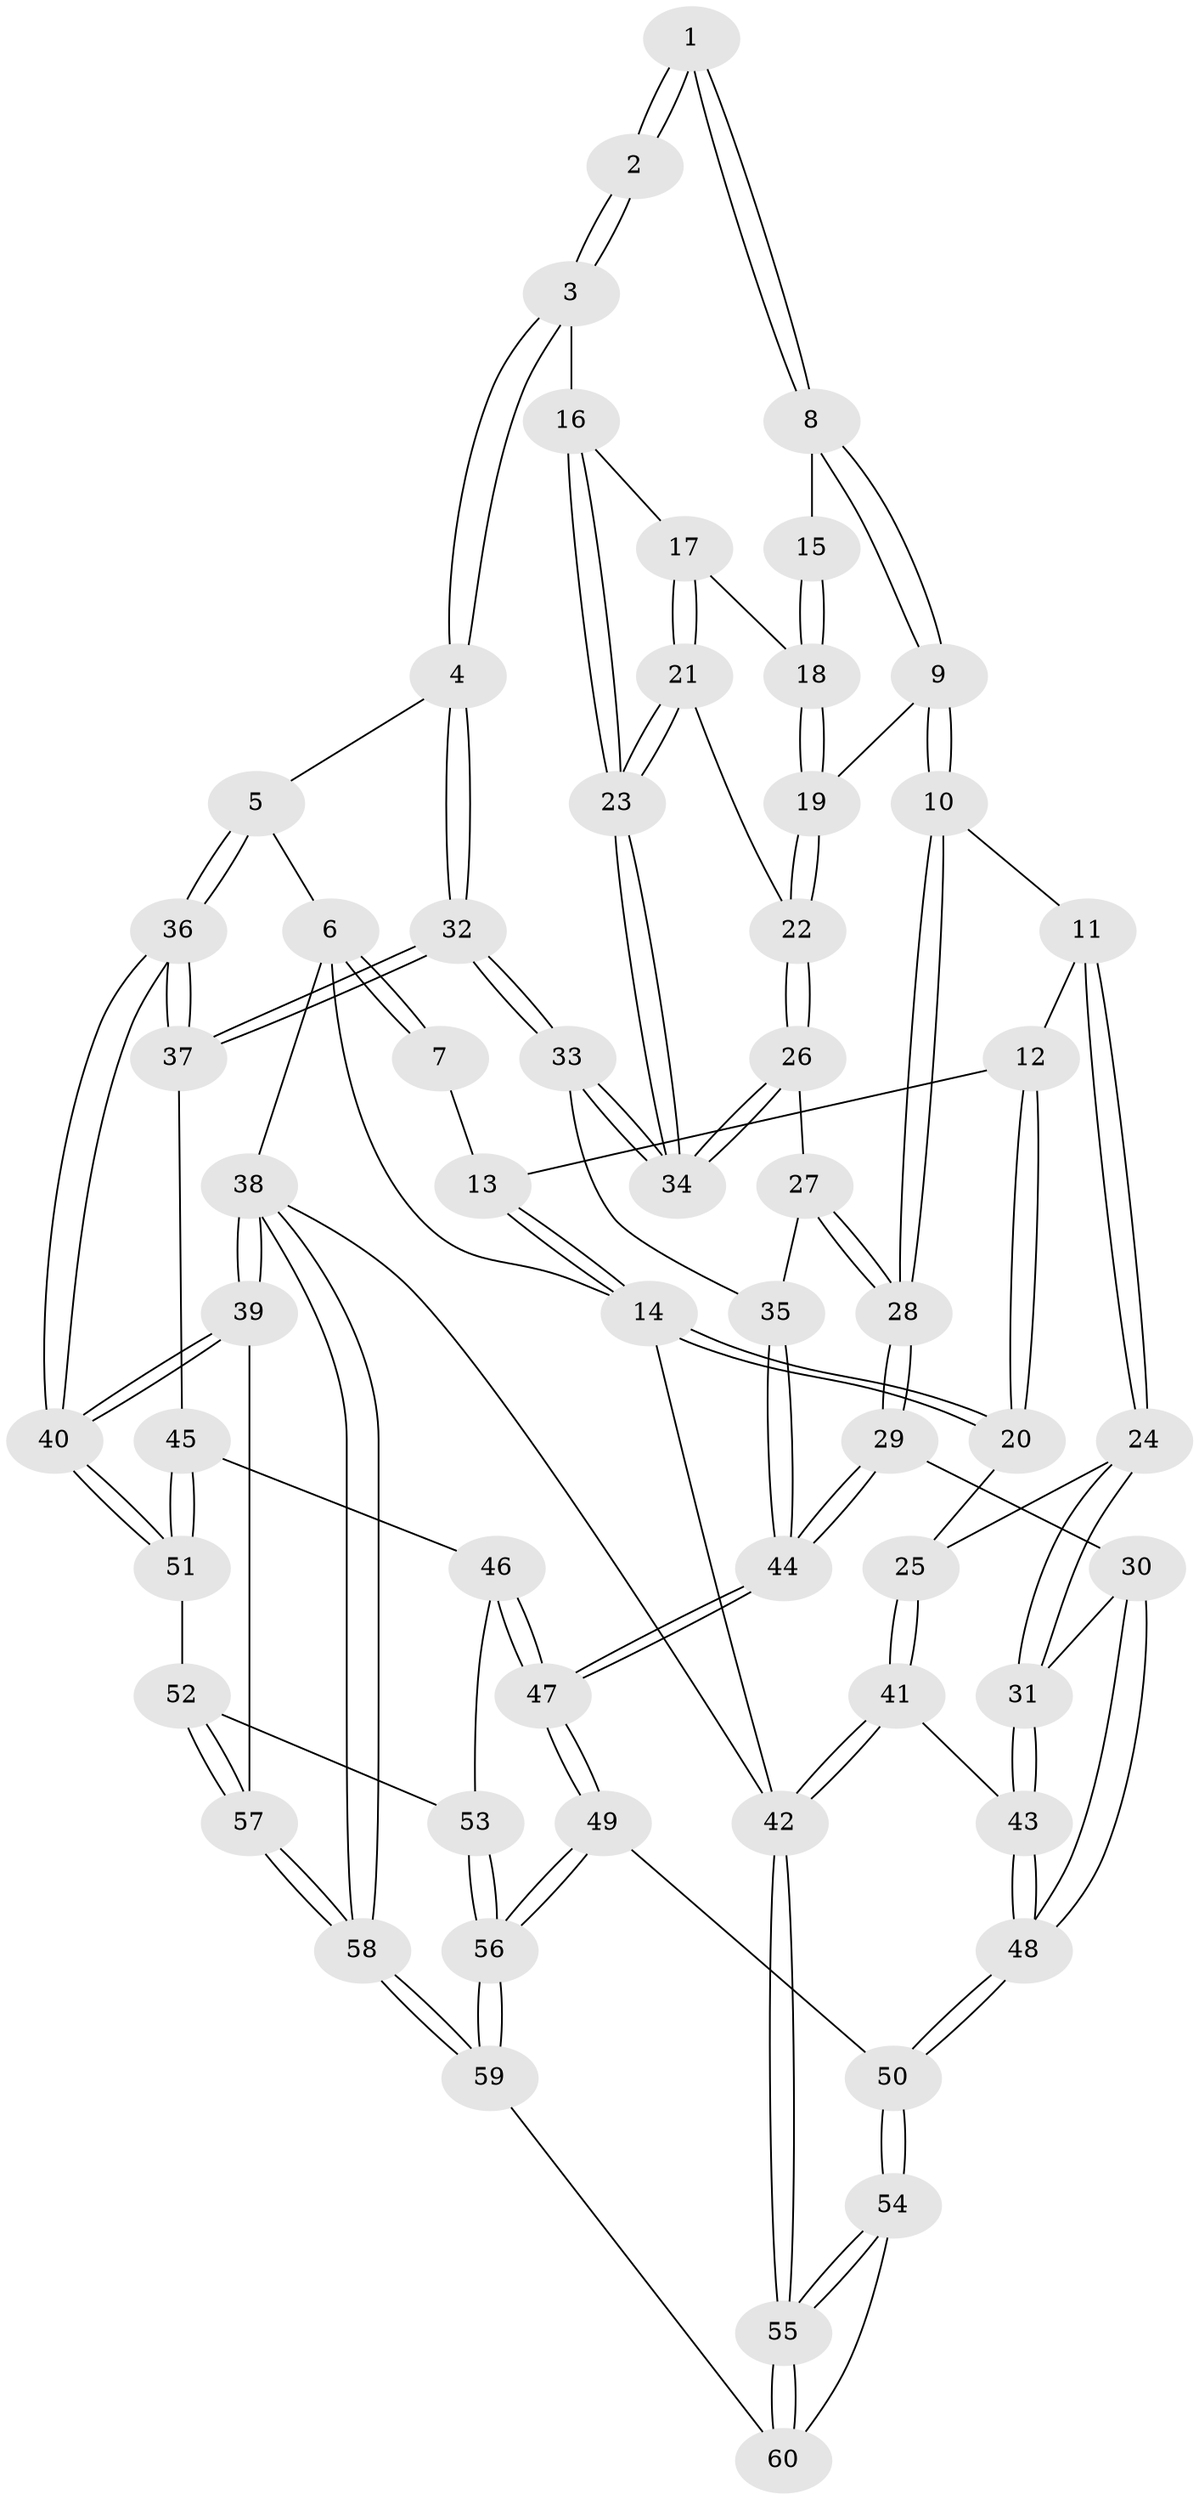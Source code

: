// Generated by graph-tools (version 1.1) at 2025/27/03/09/25 03:27:09]
// undirected, 60 vertices, 147 edges
graph export_dot {
graph [start="1"]
  node [color=gray90,style=filled];
  1 [pos="+0.6193867457165309+0"];
  2 [pos="+0.7443880993597125+0.08167488209655324"];
  3 [pos="+1+0.10513442249296293"];
  4 [pos="+1+0.08045867179549035"];
  5 [pos="+1+0.05380722365177283"];
  6 [pos="+1+0"];
  7 [pos="+0.594373503892259+0"];
  8 [pos="+0.6044036527892007+0.11212732424420181"];
  9 [pos="+0.5237477801620785+0.2115381541848347"];
  10 [pos="+0.48984350147814465+0.21345694559530362"];
  11 [pos="+0.3205570138996684+0.1300484016385089"];
  12 [pos="+0.3057084269178055+0.07777606648886354"];
  13 [pos="+0.3008546156741578+0"];
  14 [pos="+0+0"];
  15 [pos="+0.7230221874596758+0.09034559863986591"];
  16 [pos="+0.8805340559701497+0.17026576447991737"];
  17 [pos="+0.6842564761242452+0.2480918798354185"];
  18 [pos="+0.683586021708306+0.24785438972054988"];
  19 [pos="+0.5381734795170494+0.21938013124333275"];
  20 [pos="+0+0.14092160263077813"];
  21 [pos="+0.7293707632255783+0.34856830973501485"];
  22 [pos="+0.6131611556579155+0.36603624203087226"];
  23 [pos="+0.7303316795705616+0.3497223651882132"];
  24 [pos="+0.1791586724803309+0.3441345807679529"];
  25 [pos="+0+0.2888922942390709"];
  26 [pos="+0.6148298125273138+0.38922983127935934"];
  27 [pos="+0.6093147554012531+0.4025944416459642"];
  28 [pos="+0.4649172580645828+0.4725763998523195"];
  29 [pos="+0.46281788935519586+0.47826487574223314"];
  30 [pos="+0.25906664581901734+0.516002518209572"];
  31 [pos="+0.19768511612835885+0.40305250840397255"];
  32 [pos="+0.7994229645894547+0.4477061238440826"];
  33 [pos="+0.7990246985869892+0.44761169613369367"];
  34 [pos="+0.783972319670371+0.43132349389954094"];
  35 [pos="+0.659000220897018+0.508785849073991"];
  36 [pos="+1+0.5950739413778947"];
  37 [pos="+0.8181757850931224+0.4869300063869267"];
  38 [pos="+1+1"];
  39 [pos="+1+0.8990770542869334"];
  40 [pos="+1+0.7663867830324759"];
  41 [pos="+0+0.6215079420211495"];
  42 [pos="+0+1"];
  43 [pos="+0+0.6215778821841564"];
  44 [pos="+0.57272979328648+0.5920330884476841"];
  45 [pos="+0.8196594355520731+0.6497271553965334"];
  46 [pos="+0.7752524604732974+0.6706074978540891"];
  47 [pos="+0.5918169265108378+0.7446510111630068"];
  48 [pos="+0.22535287612221908+0.6842874631327324"];
  49 [pos="+0.587050578354966+0.755212196625097"];
  50 [pos="+0.22719036816513827+0.6890826397352323"];
  51 [pos="+1+0.7530118686674994"];
  52 [pos="+0.9332431152789724+0.8034101132845287"];
  53 [pos="+0.8199619819754626+0.8184057072152798"];
  54 [pos="+0.20247490095323362+0.8166553495124957"];
  55 [pos="+0+1"];
  56 [pos="+0.6033102308969388+0.8801938750980824"];
  57 [pos="+0.8209162316472252+0.9417910037184318"];
  58 [pos="+0.6100819676709062+1"];
  59 [pos="+0.5886322944695677+1"];
  60 [pos="+0.5777726499646753+1"];
  1 -- 2;
  1 -- 2;
  1 -- 8;
  1 -- 8;
  2 -- 3;
  2 -- 3;
  3 -- 4;
  3 -- 4;
  3 -- 16;
  4 -- 5;
  4 -- 32;
  4 -- 32;
  5 -- 6;
  5 -- 36;
  5 -- 36;
  6 -- 7;
  6 -- 7;
  6 -- 14;
  6 -- 38;
  7 -- 13;
  8 -- 9;
  8 -- 9;
  8 -- 15;
  9 -- 10;
  9 -- 10;
  9 -- 19;
  10 -- 11;
  10 -- 28;
  10 -- 28;
  11 -- 12;
  11 -- 24;
  11 -- 24;
  12 -- 13;
  12 -- 20;
  12 -- 20;
  13 -- 14;
  13 -- 14;
  14 -- 20;
  14 -- 20;
  14 -- 42;
  15 -- 18;
  15 -- 18;
  16 -- 17;
  16 -- 23;
  16 -- 23;
  17 -- 18;
  17 -- 21;
  17 -- 21;
  18 -- 19;
  18 -- 19;
  19 -- 22;
  19 -- 22;
  20 -- 25;
  21 -- 22;
  21 -- 23;
  21 -- 23;
  22 -- 26;
  22 -- 26;
  23 -- 34;
  23 -- 34;
  24 -- 25;
  24 -- 31;
  24 -- 31;
  25 -- 41;
  25 -- 41;
  26 -- 27;
  26 -- 34;
  26 -- 34;
  27 -- 28;
  27 -- 28;
  27 -- 35;
  28 -- 29;
  28 -- 29;
  29 -- 30;
  29 -- 44;
  29 -- 44;
  30 -- 31;
  30 -- 48;
  30 -- 48;
  31 -- 43;
  31 -- 43;
  32 -- 33;
  32 -- 33;
  32 -- 37;
  32 -- 37;
  33 -- 34;
  33 -- 34;
  33 -- 35;
  35 -- 44;
  35 -- 44;
  36 -- 37;
  36 -- 37;
  36 -- 40;
  36 -- 40;
  37 -- 45;
  38 -- 39;
  38 -- 39;
  38 -- 58;
  38 -- 58;
  38 -- 42;
  39 -- 40;
  39 -- 40;
  39 -- 57;
  40 -- 51;
  40 -- 51;
  41 -- 42;
  41 -- 42;
  41 -- 43;
  42 -- 55;
  42 -- 55;
  43 -- 48;
  43 -- 48;
  44 -- 47;
  44 -- 47;
  45 -- 46;
  45 -- 51;
  45 -- 51;
  46 -- 47;
  46 -- 47;
  46 -- 53;
  47 -- 49;
  47 -- 49;
  48 -- 50;
  48 -- 50;
  49 -- 50;
  49 -- 56;
  49 -- 56;
  50 -- 54;
  50 -- 54;
  51 -- 52;
  52 -- 53;
  52 -- 57;
  52 -- 57;
  53 -- 56;
  53 -- 56;
  54 -- 55;
  54 -- 55;
  54 -- 60;
  55 -- 60;
  55 -- 60;
  56 -- 59;
  56 -- 59;
  57 -- 58;
  57 -- 58;
  58 -- 59;
  58 -- 59;
  59 -- 60;
}
